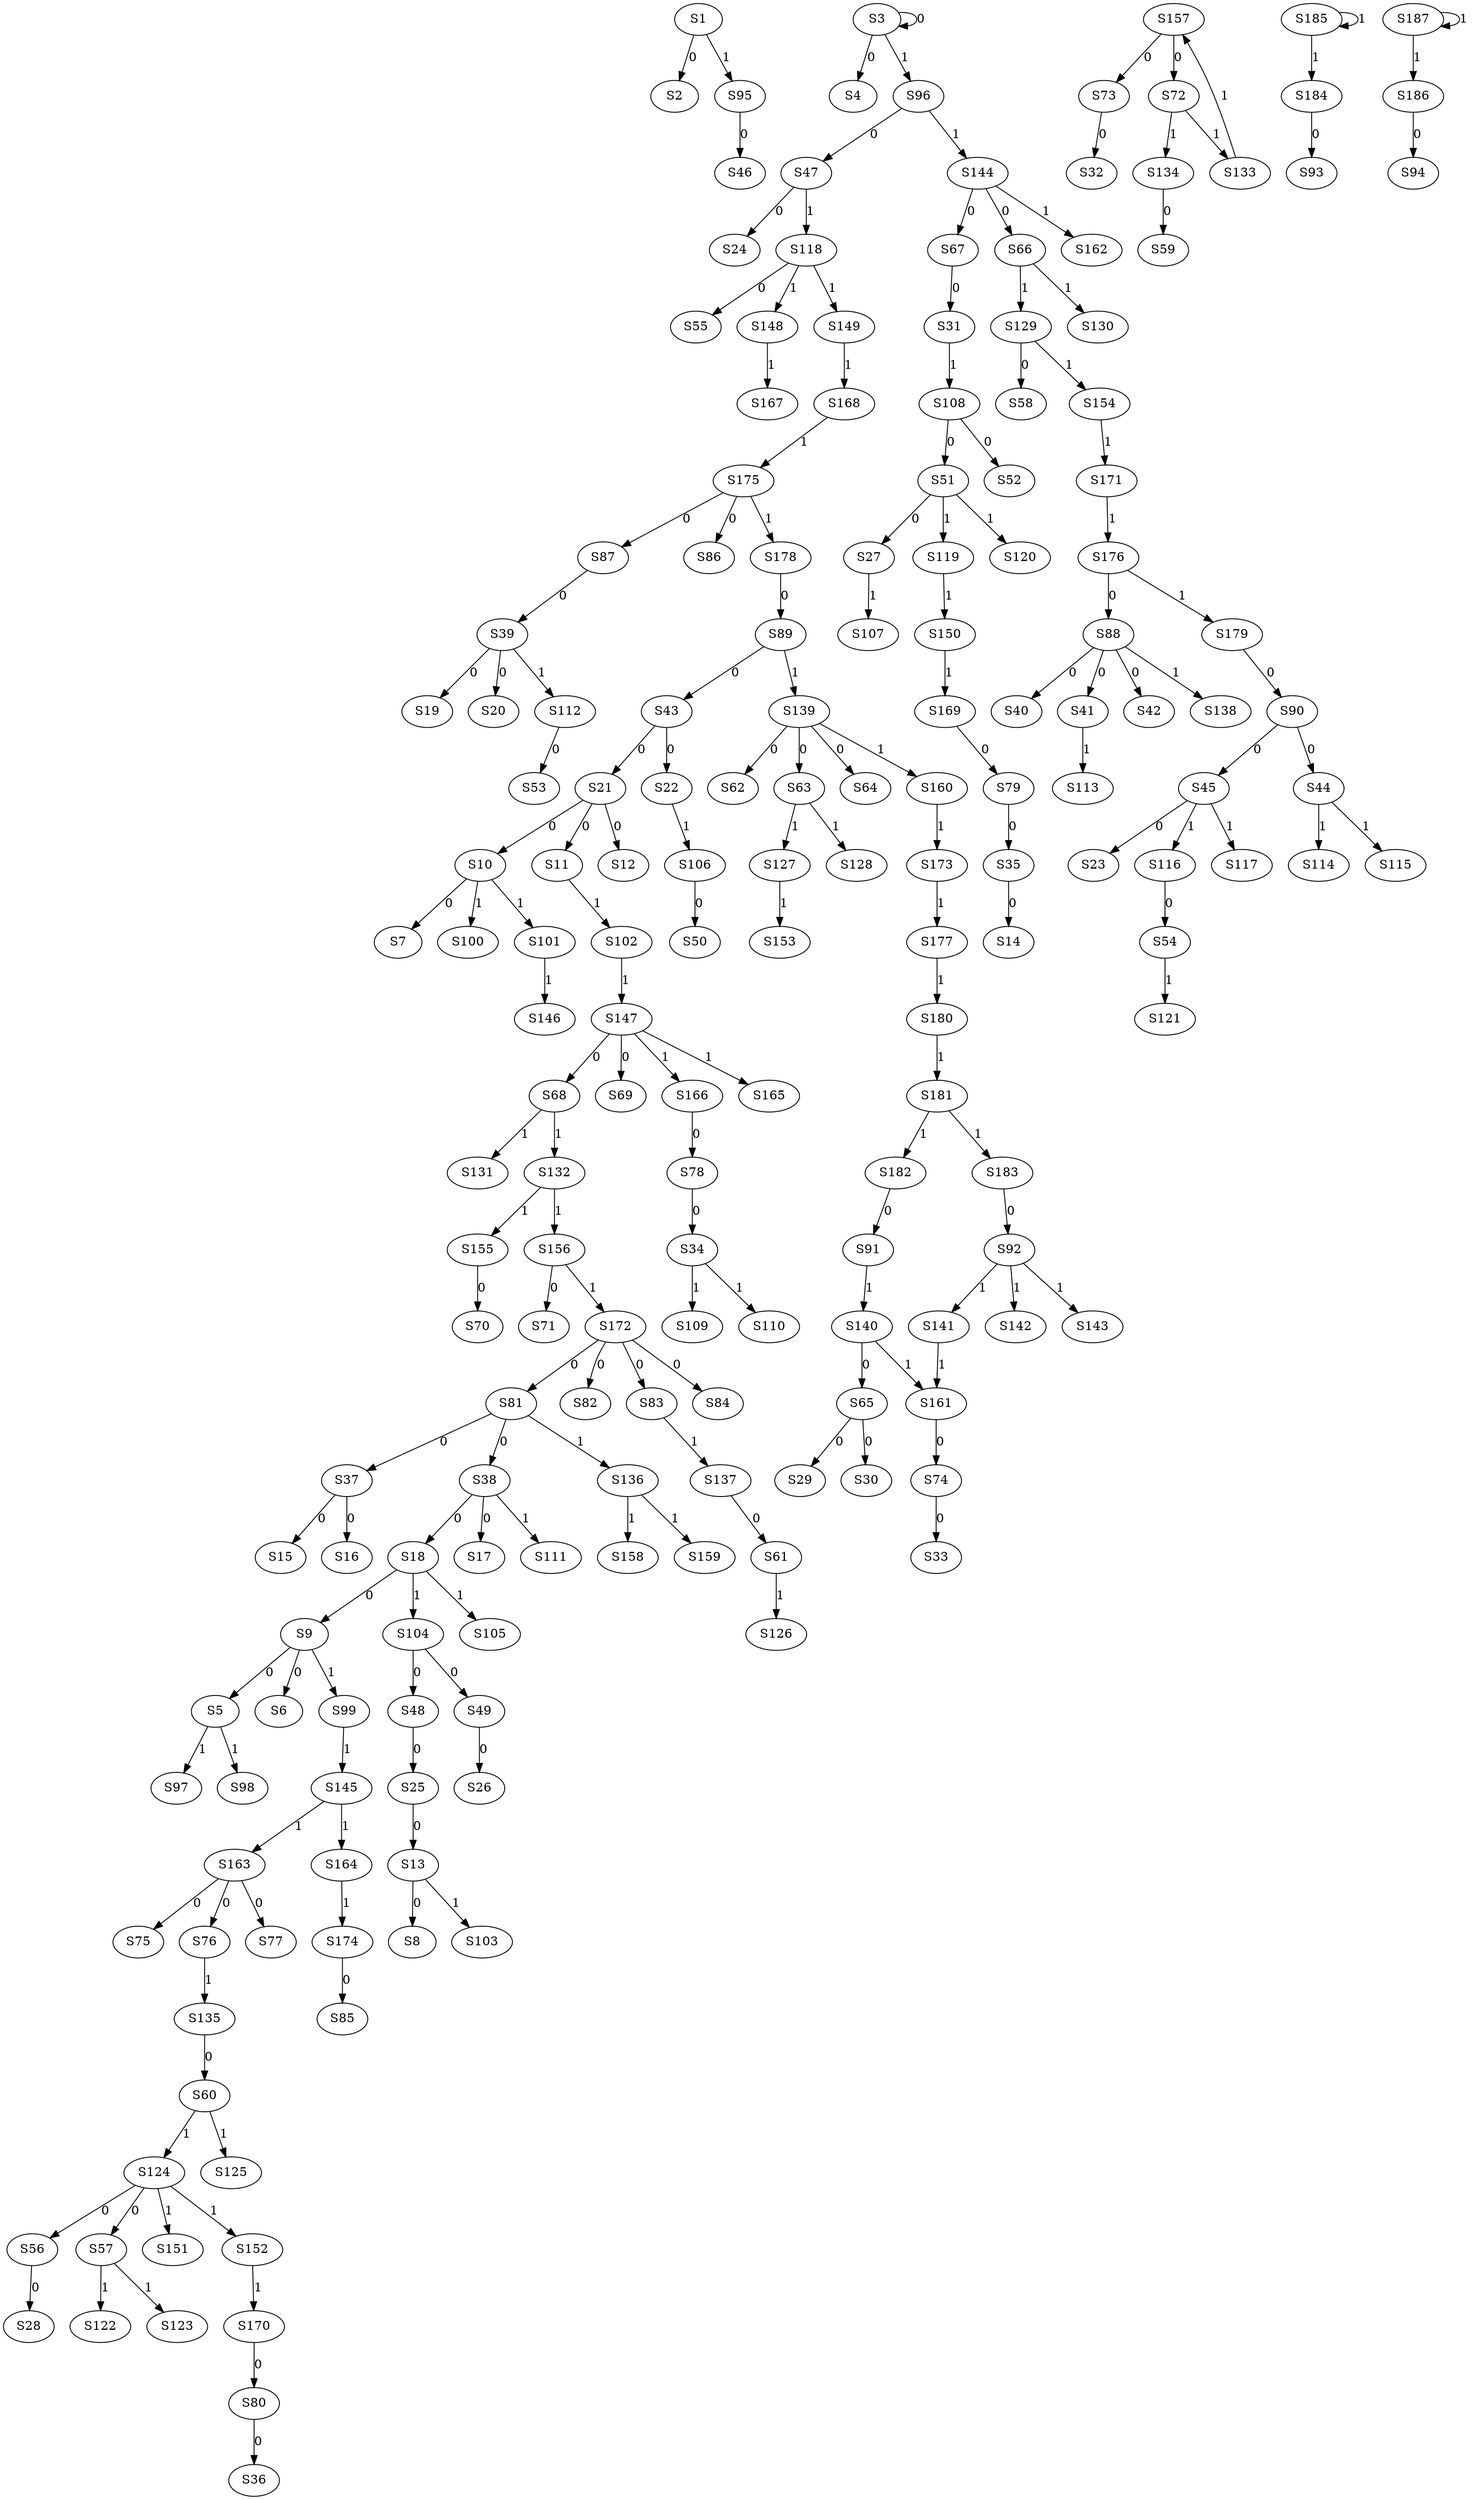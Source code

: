 strict digraph {
	S1 -> S2 [ label = 0 ];
	S3 -> S3 [ label = 0 ];
	S3 -> S4 [ label = 0 ];
	S9 -> S5 [ label = 0 ];
	S9 -> S6 [ label = 0 ];
	S10 -> S7 [ label = 0 ];
	S13 -> S8 [ label = 0 ];
	S18 -> S9 [ label = 0 ];
	S21 -> S10 [ label = 0 ];
	S21 -> S11 [ label = 0 ];
	S21 -> S12 [ label = 0 ];
	S25 -> S13 [ label = 0 ];
	S35 -> S14 [ label = 0 ];
	S37 -> S15 [ label = 0 ];
	S37 -> S16 [ label = 0 ];
	S38 -> S17 [ label = 0 ];
	S38 -> S18 [ label = 0 ];
	S39 -> S19 [ label = 0 ];
	S39 -> S20 [ label = 0 ];
	S43 -> S21 [ label = 0 ];
	S43 -> S22 [ label = 0 ];
	S45 -> S23 [ label = 0 ];
	S47 -> S24 [ label = 0 ];
	S48 -> S25 [ label = 0 ];
	S49 -> S26 [ label = 0 ];
	S51 -> S27 [ label = 0 ];
	S56 -> S28 [ label = 0 ];
	S65 -> S29 [ label = 0 ];
	S65 -> S30 [ label = 0 ];
	S67 -> S31 [ label = 0 ];
	S73 -> S32 [ label = 0 ];
	S74 -> S33 [ label = 0 ];
	S78 -> S34 [ label = 0 ];
	S79 -> S35 [ label = 0 ];
	S80 -> S36 [ label = 0 ];
	S81 -> S37 [ label = 0 ];
	S81 -> S38 [ label = 0 ];
	S87 -> S39 [ label = 0 ];
	S88 -> S40 [ label = 0 ];
	S88 -> S41 [ label = 0 ];
	S88 -> S42 [ label = 0 ];
	S89 -> S43 [ label = 0 ];
	S90 -> S44 [ label = 0 ];
	S90 -> S45 [ label = 0 ];
	S95 -> S46 [ label = 0 ];
	S96 -> S47 [ label = 0 ];
	S104 -> S48 [ label = 0 ];
	S104 -> S49 [ label = 0 ];
	S106 -> S50 [ label = 0 ];
	S108 -> S51 [ label = 0 ];
	S108 -> S52 [ label = 0 ];
	S112 -> S53 [ label = 0 ];
	S116 -> S54 [ label = 0 ];
	S118 -> S55 [ label = 0 ];
	S124 -> S56 [ label = 0 ];
	S124 -> S57 [ label = 0 ];
	S129 -> S58 [ label = 0 ];
	S134 -> S59 [ label = 0 ];
	S135 -> S60 [ label = 0 ];
	S137 -> S61 [ label = 0 ];
	S139 -> S62 [ label = 0 ];
	S139 -> S63 [ label = 0 ];
	S139 -> S64 [ label = 0 ];
	S140 -> S65 [ label = 0 ];
	S144 -> S66 [ label = 0 ];
	S144 -> S67 [ label = 0 ];
	S147 -> S68 [ label = 0 ];
	S147 -> S69 [ label = 0 ];
	S155 -> S70 [ label = 0 ];
	S156 -> S71 [ label = 0 ];
	S157 -> S72 [ label = 0 ];
	S157 -> S73 [ label = 0 ];
	S161 -> S74 [ label = 0 ];
	S163 -> S75 [ label = 0 ];
	S163 -> S76 [ label = 0 ];
	S163 -> S77 [ label = 0 ];
	S166 -> S78 [ label = 0 ];
	S169 -> S79 [ label = 0 ];
	S170 -> S80 [ label = 0 ];
	S172 -> S81 [ label = 0 ];
	S172 -> S82 [ label = 0 ];
	S172 -> S83 [ label = 0 ];
	S172 -> S84 [ label = 0 ];
	S174 -> S85 [ label = 0 ];
	S175 -> S86 [ label = 0 ];
	S175 -> S87 [ label = 0 ];
	S176 -> S88 [ label = 0 ];
	S178 -> S89 [ label = 0 ];
	S179 -> S90 [ label = 0 ];
	S182 -> S91 [ label = 0 ];
	S183 -> S92 [ label = 0 ];
	S184 -> S93 [ label = 0 ];
	S186 -> S94 [ label = 0 ];
	S1 -> S95 [ label = 1 ];
	S3 -> S96 [ label = 1 ];
	S5 -> S97 [ label = 1 ];
	S5 -> S98 [ label = 1 ];
	S9 -> S99 [ label = 1 ];
	S10 -> S100 [ label = 1 ];
	S10 -> S101 [ label = 1 ];
	S11 -> S102 [ label = 1 ];
	S13 -> S103 [ label = 1 ];
	S18 -> S104 [ label = 1 ];
	S18 -> S105 [ label = 1 ];
	S22 -> S106 [ label = 1 ];
	S27 -> S107 [ label = 1 ];
	S31 -> S108 [ label = 1 ];
	S34 -> S109 [ label = 1 ];
	S34 -> S110 [ label = 1 ];
	S38 -> S111 [ label = 1 ];
	S39 -> S112 [ label = 1 ];
	S41 -> S113 [ label = 1 ];
	S44 -> S114 [ label = 1 ];
	S44 -> S115 [ label = 1 ];
	S45 -> S116 [ label = 1 ];
	S45 -> S117 [ label = 1 ];
	S47 -> S118 [ label = 1 ];
	S51 -> S119 [ label = 1 ];
	S51 -> S120 [ label = 1 ];
	S54 -> S121 [ label = 1 ];
	S57 -> S122 [ label = 1 ];
	S57 -> S123 [ label = 1 ];
	S60 -> S124 [ label = 1 ];
	S60 -> S125 [ label = 1 ];
	S61 -> S126 [ label = 1 ];
	S63 -> S127 [ label = 1 ];
	S63 -> S128 [ label = 1 ];
	S66 -> S129 [ label = 1 ];
	S66 -> S130 [ label = 1 ];
	S68 -> S131 [ label = 1 ];
	S68 -> S132 [ label = 1 ];
	S72 -> S133 [ label = 1 ];
	S72 -> S134 [ label = 1 ];
	S76 -> S135 [ label = 1 ];
	S81 -> S136 [ label = 1 ];
	S83 -> S137 [ label = 1 ];
	S88 -> S138 [ label = 1 ];
	S89 -> S139 [ label = 1 ];
	S91 -> S140 [ label = 1 ];
	S92 -> S141 [ label = 1 ];
	S92 -> S142 [ label = 1 ];
	S92 -> S143 [ label = 1 ];
	S96 -> S144 [ label = 1 ];
	S99 -> S145 [ label = 1 ];
	S101 -> S146 [ label = 1 ];
	S102 -> S147 [ label = 1 ];
	S118 -> S148 [ label = 1 ];
	S118 -> S149 [ label = 1 ];
	S119 -> S150 [ label = 1 ];
	S124 -> S151 [ label = 1 ];
	S124 -> S152 [ label = 1 ];
	S127 -> S153 [ label = 1 ];
	S129 -> S154 [ label = 1 ];
	S132 -> S155 [ label = 1 ];
	S132 -> S156 [ label = 1 ];
	S133 -> S157 [ label = 1 ];
	S136 -> S158 [ label = 1 ];
	S136 -> S159 [ label = 1 ];
	S139 -> S160 [ label = 1 ];
	S140 -> S161 [ label = 1 ];
	S144 -> S162 [ label = 1 ];
	S145 -> S163 [ label = 1 ];
	S145 -> S164 [ label = 1 ];
	S147 -> S165 [ label = 1 ];
	S147 -> S166 [ label = 1 ];
	S148 -> S167 [ label = 1 ];
	S149 -> S168 [ label = 1 ];
	S150 -> S169 [ label = 1 ];
	S152 -> S170 [ label = 1 ];
	S154 -> S171 [ label = 1 ];
	S156 -> S172 [ label = 1 ];
	S160 -> S173 [ label = 1 ];
	S164 -> S174 [ label = 1 ];
	S168 -> S175 [ label = 1 ];
	S171 -> S176 [ label = 1 ];
	S173 -> S177 [ label = 1 ];
	S175 -> S178 [ label = 1 ];
	S176 -> S179 [ label = 1 ];
	S177 -> S180 [ label = 1 ];
	S180 -> S181 [ label = 1 ];
	S181 -> S182 [ label = 1 ];
	S181 -> S183 [ label = 1 ];
	S185 -> S184 [ label = 1 ];
	S185 -> S185 [ label = 1 ];
	S187 -> S186 [ label = 1 ];
	S187 -> S187 [ label = 1 ];
	S141 -> S161 [ label = 1 ];
}
